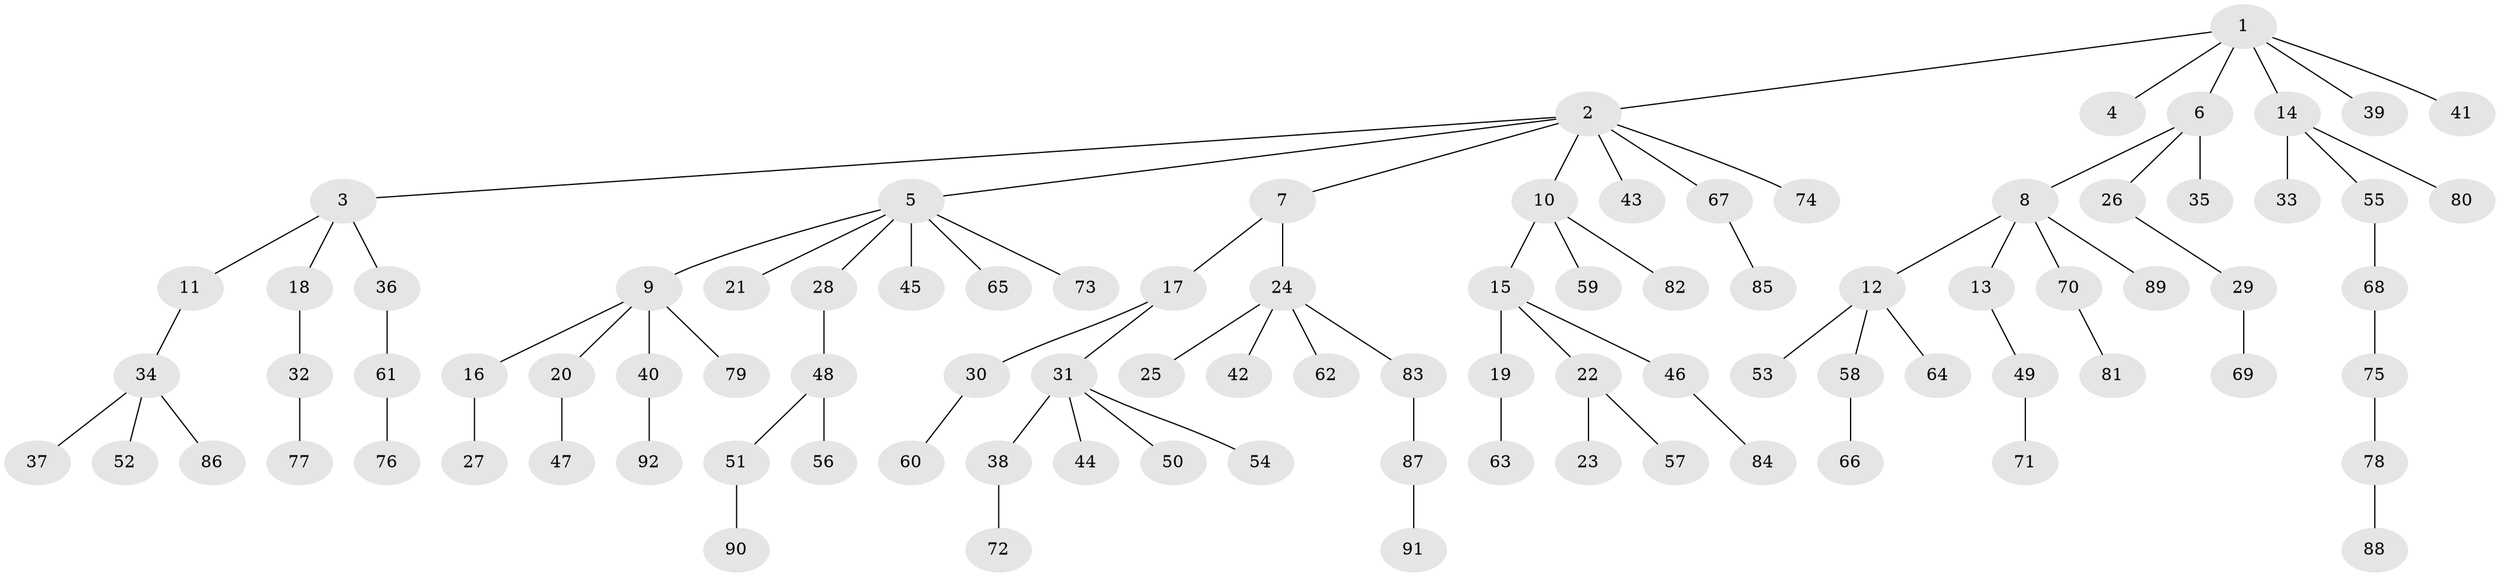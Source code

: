 // coarse degree distribution, {1: 0.7391304347826086, 4: 0.06521739130434782, 2: 0.15217391304347827, 10: 0.021739130434782608, 20: 0.021739130434782608}
// Generated by graph-tools (version 1.1) at 2025/02/03/05/25 17:02:43]
// undirected, 92 vertices, 91 edges
graph export_dot {
graph [start="1"]
  node [color=gray90,style=filled];
  1;
  2;
  3;
  4;
  5;
  6;
  7;
  8;
  9;
  10;
  11;
  12;
  13;
  14;
  15;
  16;
  17;
  18;
  19;
  20;
  21;
  22;
  23;
  24;
  25;
  26;
  27;
  28;
  29;
  30;
  31;
  32;
  33;
  34;
  35;
  36;
  37;
  38;
  39;
  40;
  41;
  42;
  43;
  44;
  45;
  46;
  47;
  48;
  49;
  50;
  51;
  52;
  53;
  54;
  55;
  56;
  57;
  58;
  59;
  60;
  61;
  62;
  63;
  64;
  65;
  66;
  67;
  68;
  69;
  70;
  71;
  72;
  73;
  74;
  75;
  76;
  77;
  78;
  79;
  80;
  81;
  82;
  83;
  84;
  85;
  86;
  87;
  88;
  89;
  90;
  91;
  92;
  1 -- 2;
  1 -- 4;
  1 -- 6;
  1 -- 14;
  1 -- 39;
  1 -- 41;
  2 -- 3;
  2 -- 5;
  2 -- 7;
  2 -- 10;
  2 -- 43;
  2 -- 67;
  2 -- 74;
  3 -- 11;
  3 -- 18;
  3 -- 36;
  5 -- 9;
  5 -- 21;
  5 -- 28;
  5 -- 45;
  5 -- 65;
  5 -- 73;
  6 -- 8;
  6 -- 26;
  6 -- 35;
  7 -- 17;
  7 -- 24;
  8 -- 12;
  8 -- 13;
  8 -- 70;
  8 -- 89;
  9 -- 16;
  9 -- 20;
  9 -- 40;
  9 -- 79;
  10 -- 15;
  10 -- 59;
  10 -- 82;
  11 -- 34;
  12 -- 53;
  12 -- 58;
  12 -- 64;
  13 -- 49;
  14 -- 33;
  14 -- 55;
  14 -- 80;
  15 -- 19;
  15 -- 22;
  15 -- 46;
  16 -- 27;
  17 -- 30;
  17 -- 31;
  18 -- 32;
  19 -- 63;
  20 -- 47;
  22 -- 23;
  22 -- 57;
  24 -- 25;
  24 -- 42;
  24 -- 62;
  24 -- 83;
  26 -- 29;
  28 -- 48;
  29 -- 69;
  30 -- 60;
  31 -- 38;
  31 -- 44;
  31 -- 50;
  31 -- 54;
  32 -- 77;
  34 -- 37;
  34 -- 52;
  34 -- 86;
  36 -- 61;
  38 -- 72;
  40 -- 92;
  46 -- 84;
  48 -- 51;
  48 -- 56;
  49 -- 71;
  51 -- 90;
  55 -- 68;
  58 -- 66;
  61 -- 76;
  67 -- 85;
  68 -- 75;
  70 -- 81;
  75 -- 78;
  78 -- 88;
  83 -- 87;
  87 -- 91;
}
